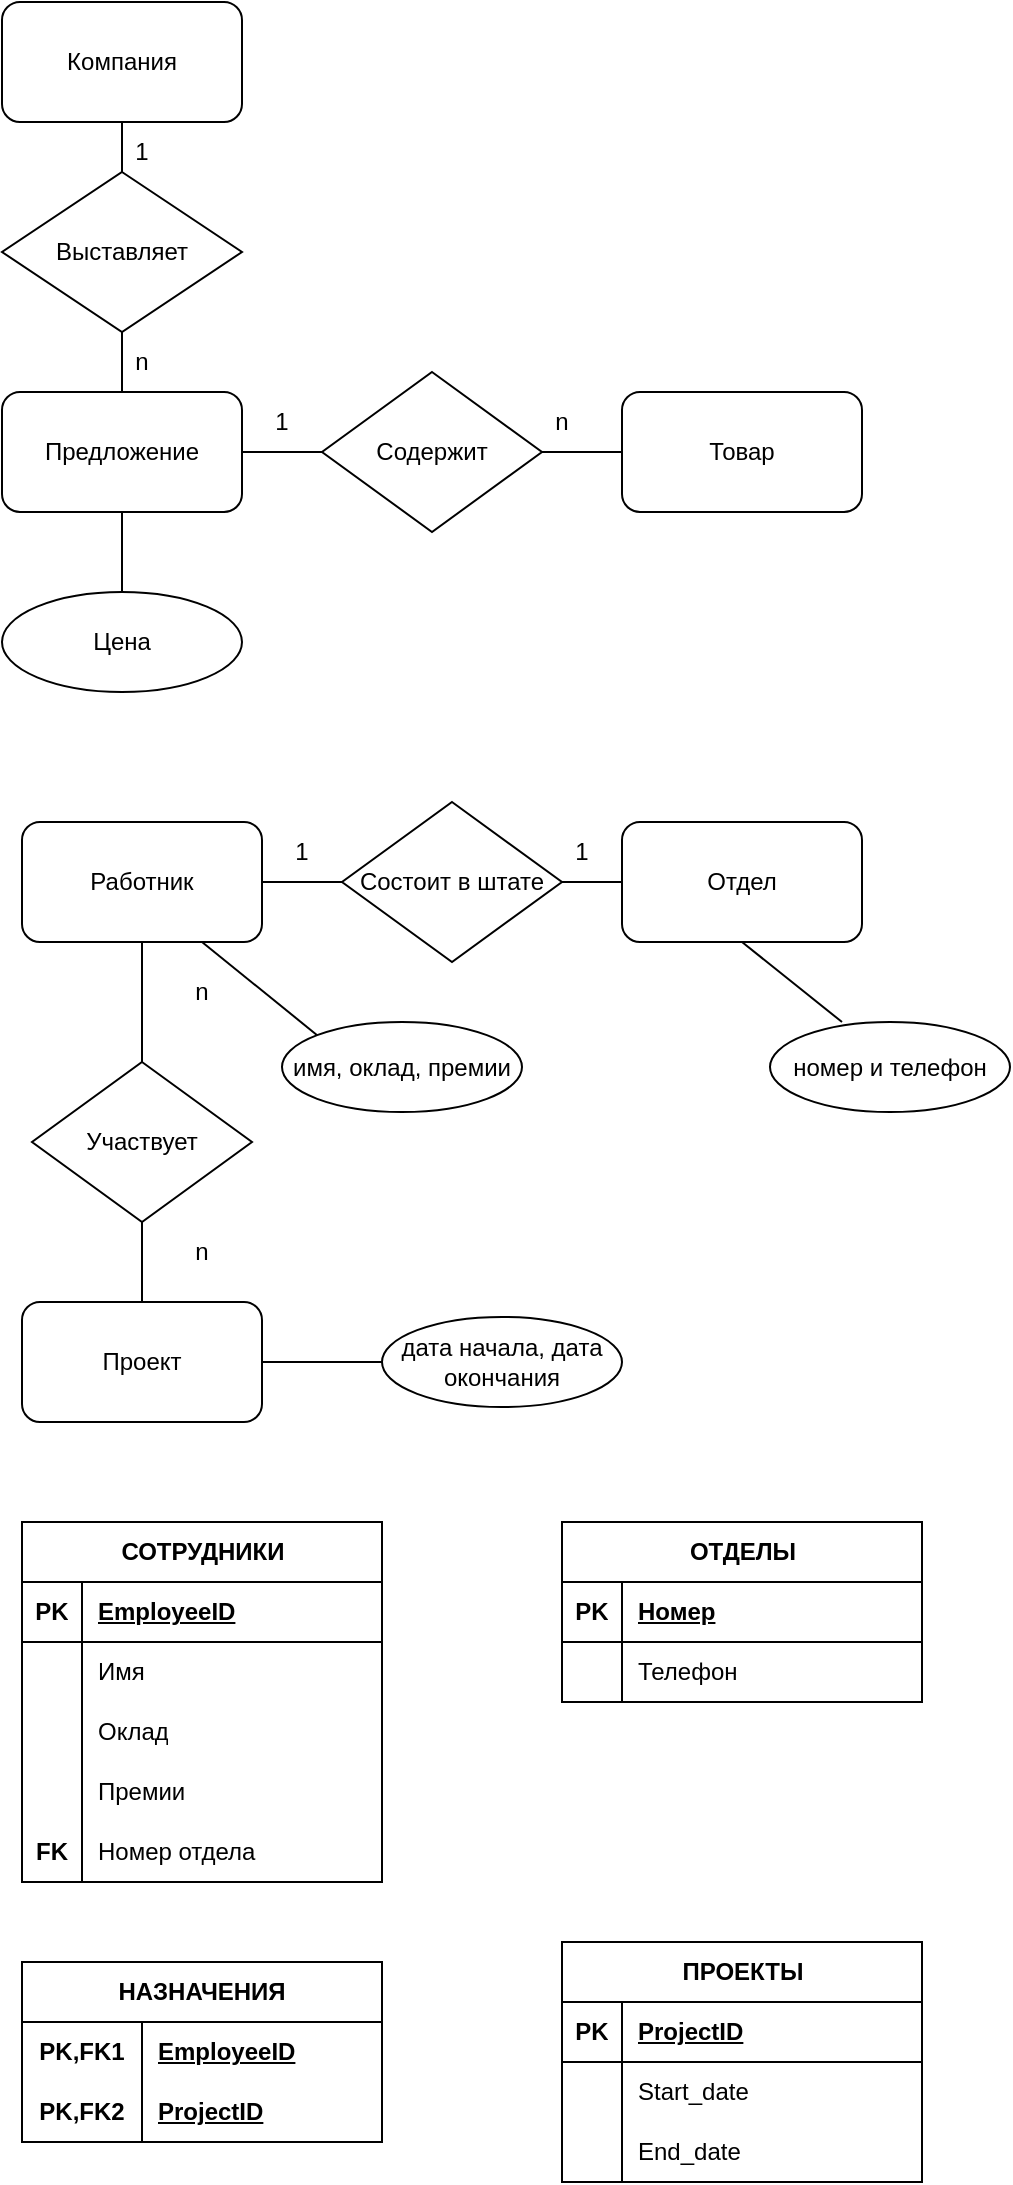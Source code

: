<mxfile version="22.0.8" type="github">
  <diagram name="Страница — 1" id="UUHX7JxRskMSuQOFCscj">
    <mxGraphModel dx="759" dy="450" grid="1" gridSize="10" guides="1" tooltips="1" connect="1" arrows="1" fold="1" page="1" pageScale="1" pageWidth="827" pageHeight="1169" math="0" shadow="0">
      <root>
        <mxCell id="0" />
        <mxCell id="1" parent="0" />
        <mxCell id="3q322_CQMZ6XICB3UxB8-2" value="" style="rounded=1;whiteSpace=wrap;html=1;" vertex="1" parent="1">
          <mxGeometry x="30" y="30" width="120" height="60" as="geometry" />
        </mxCell>
        <mxCell id="3q322_CQMZ6XICB3UxB8-3" value="" style="rhombus;whiteSpace=wrap;html=1;" vertex="1" parent="1">
          <mxGeometry x="30" y="115" width="120" height="80" as="geometry" />
        </mxCell>
        <mxCell id="3q322_CQMZ6XICB3UxB8-4" value="Предложение" style="rounded=1;whiteSpace=wrap;html=1;" vertex="1" parent="1">
          <mxGeometry x="30" y="225" width="120" height="60" as="geometry" />
        </mxCell>
        <mxCell id="3q322_CQMZ6XICB3UxB8-5" value="Товар" style="rounded=1;whiteSpace=wrap;html=1;" vertex="1" parent="1">
          <mxGeometry x="340" y="225" width="120" height="60" as="geometry" />
        </mxCell>
        <mxCell id="3q322_CQMZ6XICB3UxB8-6" value="Содержит" style="rhombus;whiteSpace=wrap;html=1;" vertex="1" parent="1">
          <mxGeometry x="190" y="215" width="110" height="80" as="geometry" />
        </mxCell>
        <mxCell id="3q322_CQMZ6XICB3UxB8-8" value="" style="ellipse;whiteSpace=wrap;html=1;" vertex="1" parent="1">
          <mxGeometry x="30" y="325" width="120" height="50" as="geometry" />
        </mxCell>
        <mxCell id="3q322_CQMZ6XICB3UxB8-11" value="" style="endArrow=none;html=1;rounded=0;entryX=0.5;entryY=1;entryDx=0;entryDy=0;exitX=0.5;exitY=0;exitDx=0;exitDy=0;" edge="1" parent="1" source="3q322_CQMZ6XICB3UxB8-3" target="3q322_CQMZ6XICB3UxB8-2">
          <mxGeometry width="50" height="50" relative="1" as="geometry">
            <mxPoint x="190" y="180" as="sourcePoint" />
            <mxPoint x="240" y="130" as="targetPoint" />
          </mxGeometry>
        </mxCell>
        <mxCell id="3q322_CQMZ6XICB3UxB8-12" value="" style="endArrow=none;html=1;rounded=0;entryX=0.5;entryY=1;entryDx=0;entryDy=0;" edge="1" parent="1" source="3q322_CQMZ6XICB3UxB8-4" target="3q322_CQMZ6XICB3UxB8-3">
          <mxGeometry width="50" height="50" relative="1" as="geometry">
            <mxPoint x="70" y="245" as="sourcePoint" />
            <mxPoint x="120" y="195" as="targetPoint" />
          </mxGeometry>
        </mxCell>
        <mxCell id="3q322_CQMZ6XICB3UxB8-13" value="" style="endArrow=none;html=1;rounded=0;entryX=0;entryY=0.5;entryDx=0;entryDy=0;exitX=1;exitY=0.5;exitDx=0;exitDy=0;" edge="1" parent="1" source="3q322_CQMZ6XICB3UxB8-4" target="3q322_CQMZ6XICB3UxB8-6">
          <mxGeometry width="50" height="50" relative="1" as="geometry">
            <mxPoint x="70" y="205" as="sourcePoint" />
            <mxPoint x="120" y="155" as="targetPoint" />
          </mxGeometry>
        </mxCell>
        <mxCell id="3q322_CQMZ6XICB3UxB8-14" value="" style="endArrow=none;html=1;rounded=0;entryX=0;entryY=0.5;entryDx=0;entryDy=0;exitX=1;exitY=0.5;exitDx=0;exitDy=0;" edge="1" parent="1" source="3q322_CQMZ6XICB3UxB8-6" target="3q322_CQMZ6XICB3UxB8-5">
          <mxGeometry width="50" height="50" relative="1" as="geometry">
            <mxPoint x="70" y="205" as="sourcePoint" />
            <mxPoint x="120" y="155" as="targetPoint" />
          </mxGeometry>
        </mxCell>
        <mxCell id="3q322_CQMZ6XICB3UxB8-15" value="" style="endArrow=none;html=1;rounded=0;entryX=0.5;entryY=1;entryDx=0;entryDy=0;exitX=0.5;exitY=0;exitDx=0;exitDy=0;" edge="1" parent="1" source="3q322_CQMZ6XICB3UxB8-8" target="3q322_CQMZ6XICB3UxB8-4">
          <mxGeometry width="50" height="50" relative="1" as="geometry">
            <mxPoint x="70" y="205" as="sourcePoint" />
            <mxPoint x="120" y="155" as="targetPoint" />
          </mxGeometry>
        </mxCell>
        <mxCell id="3q322_CQMZ6XICB3UxB8-16" value="Компания" style="text;html=1;strokeColor=none;fillColor=none;align=center;verticalAlign=middle;whiteSpace=wrap;rounded=0;" vertex="1" parent="1">
          <mxGeometry x="60" y="45" width="60" height="30" as="geometry" />
        </mxCell>
        <mxCell id="3q322_CQMZ6XICB3UxB8-17" value="Выставляет" style="text;html=1;strokeColor=none;fillColor=none;align=center;verticalAlign=middle;whiteSpace=wrap;rounded=0;" vertex="1" parent="1">
          <mxGeometry x="60" y="140" width="60" height="30" as="geometry" />
        </mxCell>
        <mxCell id="3q322_CQMZ6XICB3UxB8-18" value="1" style="text;html=1;strokeColor=none;fillColor=none;align=center;verticalAlign=middle;whiteSpace=wrap;rounded=0;" vertex="1" parent="1">
          <mxGeometry x="70" y="90" width="60" height="30" as="geometry" />
        </mxCell>
        <mxCell id="3q322_CQMZ6XICB3UxB8-19" value="n" style="text;html=1;strokeColor=none;fillColor=none;align=center;verticalAlign=middle;whiteSpace=wrap;rounded=0;" vertex="1" parent="1">
          <mxGeometry x="70" y="195" width="60" height="30" as="geometry" />
        </mxCell>
        <mxCell id="3q322_CQMZ6XICB3UxB8-20" value="Цена" style="text;html=1;strokeColor=none;fillColor=none;align=center;verticalAlign=middle;whiteSpace=wrap;rounded=0;" vertex="1" parent="1">
          <mxGeometry x="60" y="335" width="60" height="30" as="geometry" />
        </mxCell>
        <mxCell id="3q322_CQMZ6XICB3UxB8-21" value="1" style="text;html=1;strokeColor=none;fillColor=none;align=center;verticalAlign=middle;whiteSpace=wrap;rounded=0;" vertex="1" parent="1">
          <mxGeometry x="140" y="225" width="60" height="30" as="geometry" />
        </mxCell>
        <mxCell id="3q322_CQMZ6XICB3UxB8-22" value="n" style="text;html=1;strokeColor=none;fillColor=none;align=center;verticalAlign=middle;whiteSpace=wrap;rounded=0;" vertex="1" parent="1">
          <mxGeometry x="280" y="225" width="60" height="30" as="geometry" />
        </mxCell>
        <mxCell id="3q322_CQMZ6XICB3UxB8-23" value="" style="rounded=1;whiteSpace=wrap;html=1;" vertex="1" parent="1">
          <mxGeometry x="40" y="440" width="120" height="60" as="geometry" />
        </mxCell>
        <mxCell id="3q322_CQMZ6XICB3UxB8-24" value="" style="rounded=1;whiteSpace=wrap;html=1;" vertex="1" parent="1">
          <mxGeometry x="340" y="440" width="120" height="60" as="geometry" />
        </mxCell>
        <mxCell id="3q322_CQMZ6XICB3UxB8-25" value="Состоит в штате" style="rhombus;whiteSpace=wrap;html=1;" vertex="1" parent="1">
          <mxGeometry x="200" y="430" width="110" height="80" as="geometry" />
        </mxCell>
        <mxCell id="3q322_CQMZ6XICB3UxB8-26" value="" style="endArrow=none;html=1;rounded=0;entryX=0;entryY=0.5;entryDx=0;entryDy=0;" edge="1" parent="1" target="3q322_CQMZ6XICB3UxB8-25">
          <mxGeometry width="50" height="50" relative="1" as="geometry">
            <mxPoint x="160" y="470" as="sourcePoint" />
            <mxPoint x="120" y="400" as="targetPoint" />
          </mxGeometry>
        </mxCell>
        <mxCell id="3q322_CQMZ6XICB3UxB8-27" value="" style="endArrow=none;html=1;rounded=0;entryX=0;entryY=0.5;entryDx=0;entryDy=0;exitX=1;exitY=0.5;exitDx=0;exitDy=0;" edge="1" parent="1" source="3q322_CQMZ6XICB3UxB8-25" target="3q322_CQMZ6XICB3UxB8-24">
          <mxGeometry width="50" height="50" relative="1" as="geometry">
            <mxPoint x="70" y="450" as="sourcePoint" />
            <mxPoint x="120" y="400" as="targetPoint" />
          </mxGeometry>
        </mxCell>
        <mxCell id="3q322_CQMZ6XICB3UxB8-28" value="Работник" style="text;html=1;strokeColor=none;fillColor=none;align=center;verticalAlign=middle;whiteSpace=wrap;rounded=0;" vertex="1" parent="1">
          <mxGeometry x="70" y="455" width="60" height="30" as="geometry" />
        </mxCell>
        <mxCell id="3q322_CQMZ6XICB3UxB8-29" value="Отдел" style="text;html=1;strokeColor=none;fillColor=none;align=center;verticalAlign=middle;whiteSpace=wrap;rounded=0;" vertex="1" parent="1">
          <mxGeometry x="370" y="455" width="60" height="30" as="geometry" />
        </mxCell>
        <mxCell id="3q322_CQMZ6XICB3UxB8-30" value="" style="endArrow=none;html=1;rounded=0;entryX=0.5;entryY=1;entryDx=0;entryDy=0;" edge="1" parent="1" target="3q322_CQMZ6XICB3UxB8-23">
          <mxGeometry width="50" height="50" relative="1" as="geometry">
            <mxPoint x="100" y="560" as="sourcePoint" />
            <mxPoint x="120" y="400" as="targetPoint" />
          </mxGeometry>
        </mxCell>
        <mxCell id="3q322_CQMZ6XICB3UxB8-31" value="" style="rhombus;whiteSpace=wrap;html=1;" vertex="1" parent="1">
          <mxGeometry x="45" y="560" width="110" height="80" as="geometry" />
        </mxCell>
        <mxCell id="3q322_CQMZ6XICB3UxB8-32" value="" style="endArrow=none;html=1;rounded=0;entryX=0.5;entryY=1;entryDx=0;entryDy=0;" edge="1" parent="1" target="3q322_CQMZ6XICB3UxB8-31">
          <mxGeometry width="50" height="50" relative="1" as="geometry">
            <mxPoint x="100" y="690" as="sourcePoint" />
            <mxPoint x="120" y="640" as="targetPoint" />
          </mxGeometry>
        </mxCell>
        <mxCell id="3q322_CQMZ6XICB3UxB8-33" value="Участвует" style="text;html=1;strokeColor=none;fillColor=none;align=center;verticalAlign=middle;whiteSpace=wrap;rounded=0;" vertex="1" parent="1">
          <mxGeometry x="70" y="585" width="60" height="30" as="geometry" />
        </mxCell>
        <mxCell id="3q322_CQMZ6XICB3UxB8-34" value="" style="rounded=1;whiteSpace=wrap;html=1;" vertex="1" parent="1">
          <mxGeometry x="40" y="680" width="120" height="60" as="geometry" />
        </mxCell>
        <mxCell id="3q322_CQMZ6XICB3UxB8-35" value="Проект" style="text;html=1;strokeColor=none;fillColor=none;align=center;verticalAlign=middle;whiteSpace=wrap;rounded=0;" vertex="1" parent="1">
          <mxGeometry x="70" y="695" width="60" height="30" as="geometry" />
        </mxCell>
        <mxCell id="3q322_CQMZ6XICB3UxB8-36" value="1" style="text;html=1;strokeColor=none;fillColor=none;align=center;verticalAlign=middle;whiteSpace=wrap;rounded=0;" vertex="1" parent="1">
          <mxGeometry x="150" y="440" width="60" height="30" as="geometry" />
        </mxCell>
        <mxCell id="3q322_CQMZ6XICB3UxB8-37" value="1" style="text;html=1;strokeColor=none;fillColor=none;align=center;verticalAlign=middle;whiteSpace=wrap;rounded=0;" vertex="1" parent="1">
          <mxGeometry x="290" y="440" width="60" height="30" as="geometry" />
        </mxCell>
        <mxCell id="3q322_CQMZ6XICB3UxB8-38" value="n" style="text;html=1;strokeColor=none;fillColor=none;align=center;verticalAlign=middle;whiteSpace=wrap;rounded=0;" vertex="1" parent="1">
          <mxGeometry x="100" y="510" width="60" height="30" as="geometry" />
        </mxCell>
        <mxCell id="3q322_CQMZ6XICB3UxB8-39" value="n" style="text;html=1;strokeColor=none;fillColor=none;align=center;verticalAlign=middle;whiteSpace=wrap;rounded=0;" vertex="1" parent="1">
          <mxGeometry x="100" y="640" width="60" height="30" as="geometry" />
        </mxCell>
        <mxCell id="3q322_CQMZ6XICB3UxB8-40" value="имя, оклад, премии" style="ellipse;whiteSpace=wrap;html=1;" vertex="1" parent="1">
          <mxGeometry x="170" y="540" width="120" height="45" as="geometry" />
        </mxCell>
        <mxCell id="3q322_CQMZ6XICB3UxB8-41" value="" style="endArrow=none;html=1;rounded=0;entryX=0.75;entryY=1;entryDx=0;entryDy=0;exitX=0;exitY=0;exitDx=0;exitDy=0;" edge="1" parent="1" source="3q322_CQMZ6XICB3UxB8-40" target="3q322_CQMZ6XICB3UxB8-23">
          <mxGeometry width="50" height="50" relative="1" as="geometry">
            <mxPoint x="70" y="600" as="sourcePoint" />
            <mxPoint x="120" y="550" as="targetPoint" />
          </mxGeometry>
        </mxCell>
        <mxCell id="3q322_CQMZ6XICB3UxB8-43" value="" style="endArrow=none;html=1;rounded=0;entryX=0.5;entryY=1;entryDx=0;entryDy=0;" edge="1" parent="1" target="3q322_CQMZ6XICB3UxB8-24">
          <mxGeometry width="50" height="50" relative="1" as="geometry">
            <mxPoint x="450" y="540" as="sourcePoint" />
            <mxPoint x="120" y="550" as="targetPoint" />
          </mxGeometry>
        </mxCell>
        <mxCell id="3q322_CQMZ6XICB3UxB8-44" value="номер и телефон" style="ellipse;whiteSpace=wrap;html=1;" vertex="1" parent="1">
          <mxGeometry x="414" y="540" width="120" height="45" as="geometry" />
        </mxCell>
        <mxCell id="3q322_CQMZ6XICB3UxB8-45" value="дата начала, дата окончания" style="ellipse;whiteSpace=wrap;html=1;" vertex="1" parent="1">
          <mxGeometry x="220" y="687.5" width="120" height="45" as="geometry" />
        </mxCell>
        <mxCell id="3q322_CQMZ6XICB3UxB8-46" value="" style="endArrow=none;html=1;rounded=0;entryX=0;entryY=0.5;entryDx=0;entryDy=0;exitX=1;exitY=0.5;exitDx=0;exitDy=0;" edge="1" parent="1" source="3q322_CQMZ6XICB3UxB8-34" target="3q322_CQMZ6XICB3UxB8-45">
          <mxGeometry width="50" height="50" relative="1" as="geometry">
            <mxPoint x="140" y="720" as="sourcePoint" />
            <mxPoint x="190" y="670" as="targetPoint" />
          </mxGeometry>
        </mxCell>
        <mxCell id="3q322_CQMZ6XICB3UxB8-47" value="СОТРУДНИКИ" style="shape=table;startSize=30;container=1;collapsible=1;childLayout=tableLayout;fixedRows=1;rowLines=0;fontStyle=1;align=center;resizeLast=1;html=1;" vertex="1" parent="1">
          <mxGeometry x="40" y="790" width="180" height="180" as="geometry">
            <mxRectangle x="40" y="790" width="70" height="30" as="alternateBounds" />
          </mxGeometry>
        </mxCell>
        <mxCell id="3q322_CQMZ6XICB3UxB8-48" value="" style="shape=tableRow;horizontal=0;startSize=0;swimlaneHead=0;swimlaneBody=0;fillColor=none;collapsible=0;dropTarget=0;points=[[0,0.5],[1,0.5]];portConstraint=eastwest;top=0;left=0;right=0;bottom=1;" vertex="1" parent="3q322_CQMZ6XICB3UxB8-47">
          <mxGeometry y="30" width="180" height="30" as="geometry" />
        </mxCell>
        <mxCell id="3q322_CQMZ6XICB3UxB8-49" value="PK" style="shape=partialRectangle;connectable=0;fillColor=none;top=0;left=0;bottom=0;right=0;fontStyle=1;overflow=hidden;whiteSpace=wrap;html=1;" vertex="1" parent="3q322_CQMZ6XICB3UxB8-48">
          <mxGeometry width="30" height="30" as="geometry">
            <mxRectangle width="30" height="30" as="alternateBounds" />
          </mxGeometry>
        </mxCell>
        <mxCell id="3q322_CQMZ6XICB3UxB8-50" value="EmployeeID" style="shape=partialRectangle;connectable=0;fillColor=none;top=0;left=0;bottom=0;right=0;align=left;spacingLeft=6;fontStyle=5;overflow=hidden;whiteSpace=wrap;html=1;" vertex="1" parent="3q322_CQMZ6XICB3UxB8-48">
          <mxGeometry x="30" width="150" height="30" as="geometry">
            <mxRectangle width="150" height="30" as="alternateBounds" />
          </mxGeometry>
        </mxCell>
        <mxCell id="3q322_CQMZ6XICB3UxB8-51" value="" style="shape=tableRow;horizontal=0;startSize=0;swimlaneHead=0;swimlaneBody=0;fillColor=none;collapsible=0;dropTarget=0;points=[[0,0.5],[1,0.5]];portConstraint=eastwest;top=0;left=0;right=0;bottom=0;" vertex="1" parent="3q322_CQMZ6XICB3UxB8-47">
          <mxGeometry y="60" width="180" height="30" as="geometry" />
        </mxCell>
        <mxCell id="3q322_CQMZ6XICB3UxB8-52" value="" style="shape=partialRectangle;connectable=0;fillColor=none;top=0;left=0;bottom=0;right=0;editable=1;overflow=hidden;whiteSpace=wrap;html=1;" vertex="1" parent="3q322_CQMZ6XICB3UxB8-51">
          <mxGeometry width="30" height="30" as="geometry">
            <mxRectangle width="30" height="30" as="alternateBounds" />
          </mxGeometry>
        </mxCell>
        <mxCell id="3q322_CQMZ6XICB3UxB8-53" value="Имя" style="shape=partialRectangle;connectable=0;fillColor=none;top=0;left=0;bottom=0;right=0;align=left;spacingLeft=6;overflow=hidden;whiteSpace=wrap;html=1;" vertex="1" parent="3q322_CQMZ6XICB3UxB8-51">
          <mxGeometry x="30" width="150" height="30" as="geometry">
            <mxRectangle width="150" height="30" as="alternateBounds" />
          </mxGeometry>
        </mxCell>
        <mxCell id="3q322_CQMZ6XICB3UxB8-54" value="" style="shape=tableRow;horizontal=0;startSize=0;swimlaneHead=0;swimlaneBody=0;fillColor=none;collapsible=0;dropTarget=0;points=[[0,0.5],[1,0.5]];portConstraint=eastwest;top=0;left=0;right=0;bottom=0;" vertex="1" parent="3q322_CQMZ6XICB3UxB8-47">
          <mxGeometry y="90" width="180" height="30" as="geometry" />
        </mxCell>
        <mxCell id="3q322_CQMZ6XICB3UxB8-55" value="" style="shape=partialRectangle;connectable=0;fillColor=none;top=0;left=0;bottom=0;right=0;editable=1;overflow=hidden;whiteSpace=wrap;html=1;" vertex="1" parent="3q322_CQMZ6XICB3UxB8-54">
          <mxGeometry width="30" height="30" as="geometry">
            <mxRectangle width="30" height="30" as="alternateBounds" />
          </mxGeometry>
        </mxCell>
        <mxCell id="3q322_CQMZ6XICB3UxB8-56" value="Оклад" style="shape=partialRectangle;connectable=0;fillColor=none;top=0;left=0;bottom=0;right=0;align=left;spacingLeft=6;overflow=hidden;whiteSpace=wrap;html=1;" vertex="1" parent="3q322_CQMZ6XICB3UxB8-54">
          <mxGeometry x="30" width="150" height="30" as="geometry">
            <mxRectangle width="150" height="30" as="alternateBounds" />
          </mxGeometry>
        </mxCell>
        <mxCell id="3q322_CQMZ6XICB3UxB8-57" value="" style="shape=tableRow;horizontal=0;startSize=0;swimlaneHead=0;swimlaneBody=0;fillColor=none;collapsible=0;dropTarget=0;points=[[0,0.5],[1,0.5]];portConstraint=eastwest;top=0;left=0;right=0;bottom=0;" vertex="1" parent="3q322_CQMZ6XICB3UxB8-47">
          <mxGeometry y="120" width="180" height="30" as="geometry" />
        </mxCell>
        <mxCell id="3q322_CQMZ6XICB3UxB8-58" value="" style="shape=partialRectangle;connectable=0;fillColor=none;top=0;left=0;bottom=0;right=0;editable=1;overflow=hidden;whiteSpace=wrap;html=1;" vertex="1" parent="3q322_CQMZ6XICB3UxB8-57">
          <mxGeometry width="30" height="30" as="geometry">
            <mxRectangle width="30" height="30" as="alternateBounds" />
          </mxGeometry>
        </mxCell>
        <mxCell id="3q322_CQMZ6XICB3UxB8-59" value="Премии" style="shape=partialRectangle;connectable=0;fillColor=none;top=0;left=0;bottom=0;right=0;align=left;spacingLeft=6;overflow=hidden;whiteSpace=wrap;html=1;" vertex="1" parent="3q322_CQMZ6XICB3UxB8-57">
          <mxGeometry x="30" width="150" height="30" as="geometry">
            <mxRectangle width="150" height="30" as="alternateBounds" />
          </mxGeometry>
        </mxCell>
        <mxCell id="3q322_CQMZ6XICB3UxB8-102" value="" style="shape=tableRow;horizontal=0;startSize=0;swimlaneHead=0;swimlaneBody=0;fillColor=none;collapsible=0;dropTarget=0;points=[[0,0.5],[1,0.5]];portConstraint=eastwest;top=0;left=0;right=0;bottom=0;" vertex="1" parent="3q322_CQMZ6XICB3UxB8-47">
          <mxGeometry y="150" width="180" height="30" as="geometry" />
        </mxCell>
        <mxCell id="3q322_CQMZ6XICB3UxB8-103" value="&lt;b&gt;FK&lt;/b&gt;" style="shape=partialRectangle;connectable=0;fillColor=none;top=0;left=0;bottom=0;right=0;editable=1;overflow=hidden;whiteSpace=wrap;html=1;" vertex="1" parent="3q322_CQMZ6XICB3UxB8-102">
          <mxGeometry width="30" height="30" as="geometry">
            <mxRectangle width="30" height="30" as="alternateBounds" />
          </mxGeometry>
        </mxCell>
        <mxCell id="3q322_CQMZ6XICB3UxB8-104" value="Номер отдела" style="shape=partialRectangle;connectable=0;fillColor=none;top=0;left=0;bottom=0;right=0;align=left;spacingLeft=6;overflow=hidden;whiteSpace=wrap;html=1;" vertex="1" parent="3q322_CQMZ6XICB3UxB8-102">
          <mxGeometry x="30" width="150" height="30" as="geometry">
            <mxRectangle width="150" height="30" as="alternateBounds" />
          </mxGeometry>
        </mxCell>
        <mxCell id="3q322_CQMZ6XICB3UxB8-60" value="НАЗНАЧЕНИЯ" style="shape=table;startSize=30;container=1;collapsible=1;childLayout=tableLayout;fixedRows=1;rowLines=0;fontStyle=1;align=center;resizeLast=1;html=1;whiteSpace=wrap;" vertex="1" parent="1">
          <mxGeometry x="40" y="1010" width="180" height="90" as="geometry" />
        </mxCell>
        <mxCell id="3q322_CQMZ6XICB3UxB8-61" value="" style="shape=tableRow;horizontal=0;startSize=0;swimlaneHead=0;swimlaneBody=0;fillColor=none;collapsible=0;dropTarget=0;points=[[0,0.5],[1,0.5]];portConstraint=eastwest;top=0;left=0;right=0;bottom=0;html=1;" vertex="1" parent="3q322_CQMZ6XICB3UxB8-60">
          <mxGeometry y="30" width="180" height="30" as="geometry" />
        </mxCell>
        <mxCell id="3q322_CQMZ6XICB3UxB8-62" value="PK,FK1" style="shape=partialRectangle;connectable=0;fillColor=none;top=0;left=0;bottom=0;right=0;fontStyle=1;overflow=hidden;html=1;whiteSpace=wrap;" vertex="1" parent="3q322_CQMZ6XICB3UxB8-61">
          <mxGeometry width="60" height="30" as="geometry">
            <mxRectangle width="60" height="30" as="alternateBounds" />
          </mxGeometry>
        </mxCell>
        <mxCell id="3q322_CQMZ6XICB3UxB8-63" value="EmployeeID" style="shape=partialRectangle;connectable=0;fillColor=none;top=0;left=0;bottom=0;right=0;align=left;spacingLeft=6;fontStyle=5;overflow=hidden;html=1;whiteSpace=wrap;" vertex="1" parent="3q322_CQMZ6XICB3UxB8-61">
          <mxGeometry x="60" width="120" height="30" as="geometry">
            <mxRectangle width="120" height="30" as="alternateBounds" />
          </mxGeometry>
        </mxCell>
        <mxCell id="3q322_CQMZ6XICB3UxB8-64" value="" style="shape=tableRow;horizontal=0;startSize=0;swimlaneHead=0;swimlaneBody=0;fillColor=none;collapsible=0;dropTarget=0;points=[[0,0.5],[1,0.5]];portConstraint=eastwest;top=0;left=0;right=0;bottom=1;html=1;" vertex="1" parent="3q322_CQMZ6XICB3UxB8-60">
          <mxGeometry y="60" width="180" height="30" as="geometry" />
        </mxCell>
        <mxCell id="3q322_CQMZ6XICB3UxB8-65" value="PK,FK2" style="shape=partialRectangle;connectable=0;fillColor=none;top=0;left=0;bottom=0;right=0;fontStyle=1;overflow=hidden;html=1;whiteSpace=wrap;" vertex="1" parent="3q322_CQMZ6XICB3UxB8-64">
          <mxGeometry width="60" height="30" as="geometry">
            <mxRectangle width="60" height="30" as="alternateBounds" />
          </mxGeometry>
        </mxCell>
        <mxCell id="3q322_CQMZ6XICB3UxB8-66" value="ProjectID" style="shape=partialRectangle;connectable=0;fillColor=none;top=0;left=0;bottom=0;right=0;align=left;spacingLeft=6;fontStyle=5;overflow=hidden;html=1;whiteSpace=wrap;" vertex="1" parent="3q322_CQMZ6XICB3UxB8-64">
          <mxGeometry x="60" width="120" height="30" as="geometry">
            <mxRectangle width="120" height="30" as="alternateBounds" />
          </mxGeometry>
        </mxCell>
        <mxCell id="3q322_CQMZ6XICB3UxB8-73" value="ПРОЕКТЫ" style="shape=table;startSize=30;container=1;collapsible=1;childLayout=tableLayout;fixedRows=1;rowLines=0;fontStyle=1;align=center;resizeLast=1;html=1;" vertex="1" parent="1">
          <mxGeometry x="310" y="1000" width="180" height="120" as="geometry" />
        </mxCell>
        <mxCell id="3q322_CQMZ6XICB3UxB8-74" value="" style="shape=tableRow;horizontal=0;startSize=0;swimlaneHead=0;swimlaneBody=0;fillColor=none;collapsible=0;dropTarget=0;points=[[0,0.5],[1,0.5]];portConstraint=eastwest;top=0;left=0;right=0;bottom=1;" vertex="1" parent="3q322_CQMZ6XICB3UxB8-73">
          <mxGeometry y="30" width="180" height="30" as="geometry" />
        </mxCell>
        <mxCell id="3q322_CQMZ6XICB3UxB8-75" value="PK" style="shape=partialRectangle;connectable=0;fillColor=none;top=0;left=0;bottom=0;right=0;fontStyle=1;overflow=hidden;whiteSpace=wrap;html=1;" vertex="1" parent="3q322_CQMZ6XICB3UxB8-74">
          <mxGeometry width="30" height="30" as="geometry">
            <mxRectangle width="30" height="30" as="alternateBounds" />
          </mxGeometry>
        </mxCell>
        <mxCell id="3q322_CQMZ6XICB3UxB8-76" value="ProjectID" style="shape=partialRectangle;connectable=0;fillColor=none;top=0;left=0;bottom=0;right=0;align=left;spacingLeft=6;fontStyle=5;overflow=hidden;whiteSpace=wrap;html=1;" vertex="1" parent="3q322_CQMZ6XICB3UxB8-74">
          <mxGeometry x="30" width="150" height="30" as="geometry">
            <mxRectangle width="150" height="30" as="alternateBounds" />
          </mxGeometry>
        </mxCell>
        <mxCell id="3q322_CQMZ6XICB3UxB8-77" value="" style="shape=tableRow;horizontal=0;startSize=0;swimlaneHead=0;swimlaneBody=0;fillColor=none;collapsible=0;dropTarget=0;points=[[0,0.5],[1,0.5]];portConstraint=eastwest;top=0;left=0;right=0;bottom=0;" vertex="1" parent="3q322_CQMZ6XICB3UxB8-73">
          <mxGeometry y="60" width="180" height="30" as="geometry" />
        </mxCell>
        <mxCell id="3q322_CQMZ6XICB3UxB8-78" value="" style="shape=partialRectangle;connectable=0;fillColor=none;top=0;left=0;bottom=0;right=0;editable=1;overflow=hidden;whiteSpace=wrap;html=1;" vertex="1" parent="3q322_CQMZ6XICB3UxB8-77">
          <mxGeometry width="30" height="30" as="geometry">
            <mxRectangle width="30" height="30" as="alternateBounds" />
          </mxGeometry>
        </mxCell>
        <mxCell id="3q322_CQMZ6XICB3UxB8-79" value="Start_date" style="shape=partialRectangle;connectable=0;fillColor=none;top=0;left=0;bottom=0;right=0;align=left;spacingLeft=6;overflow=hidden;whiteSpace=wrap;html=1;" vertex="1" parent="3q322_CQMZ6XICB3UxB8-77">
          <mxGeometry x="30" width="150" height="30" as="geometry">
            <mxRectangle width="150" height="30" as="alternateBounds" />
          </mxGeometry>
        </mxCell>
        <mxCell id="3q322_CQMZ6XICB3UxB8-80" value="" style="shape=tableRow;horizontal=0;startSize=0;swimlaneHead=0;swimlaneBody=0;fillColor=none;collapsible=0;dropTarget=0;points=[[0,0.5],[1,0.5]];portConstraint=eastwest;top=0;left=0;right=0;bottom=0;" vertex="1" parent="3q322_CQMZ6XICB3UxB8-73">
          <mxGeometry y="90" width="180" height="30" as="geometry" />
        </mxCell>
        <mxCell id="3q322_CQMZ6XICB3UxB8-81" value="" style="shape=partialRectangle;connectable=0;fillColor=none;top=0;left=0;bottom=0;right=0;editable=1;overflow=hidden;whiteSpace=wrap;html=1;" vertex="1" parent="3q322_CQMZ6XICB3UxB8-80">
          <mxGeometry width="30" height="30" as="geometry">
            <mxRectangle width="30" height="30" as="alternateBounds" />
          </mxGeometry>
        </mxCell>
        <mxCell id="3q322_CQMZ6XICB3UxB8-82" value="End_date" style="shape=partialRectangle;connectable=0;fillColor=none;top=0;left=0;bottom=0;right=0;align=left;spacingLeft=6;overflow=hidden;whiteSpace=wrap;html=1;" vertex="1" parent="3q322_CQMZ6XICB3UxB8-80">
          <mxGeometry x="30" width="150" height="30" as="geometry">
            <mxRectangle width="150" height="30" as="alternateBounds" />
          </mxGeometry>
        </mxCell>
        <mxCell id="3q322_CQMZ6XICB3UxB8-86" value="ОТДЕЛЫ" style="shape=table;startSize=30;container=1;collapsible=1;childLayout=tableLayout;fixedRows=1;rowLines=0;fontStyle=1;align=center;resizeLast=1;html=1;" vertex="1" parent="1">
          <mxGeometry x="310" y="790" width="180" height="90" as="geometry" />
        </mxCell>
        <mxCell id="3q322_CQMZ6XICB3UxB8-87" value="" style="shape=tableRow;horizontal=0;startSize=0;swimlaneHead=0;swimlaneBody=0;fillColor=none;collapsible=0;dropTarget=0;points=[[0,0.5],[1,0.5]];portConstraint=eastwest;top=0;left=0;right=0;bottom=1;" vertex="1" parent="3q322_CQMZ6XICB3UxB8-86">
          <mxGeometry y="30" width="180" height="30" as="geometry" />
        </mxCell>
        <mxCell id="3q322_CQMZ6XICB3UxB8-88" value="PK" style="shape=partialRectangle;connectable=0;fillColor=none;top=0;left=0;bottom=0;right=0;fontStyle=1;overflow=hidden;whiteSpace=wrap;html=1;" vertex="1" parent="3q322_CQMZ6XICB3UxB8-87">
          <mxGeometry width="30" height="30" as="geometry">
            <mxRectangle width="30" height="30" as="alternateBounds" />
          </mxGeometry>
        </mxCell>
        <mxCell id="3q322_CQMZ6XICB3UxB8-89" value="Номер" style="shape=partialRectangle;connectable=0;fillColor=none;top=0;left=0;bottom=0;right=0;align=left;spacingLeft=6;fontStyle=5;overflow=hidden;whiteSpace=wrap;html=1;" vertex="1" parent="3q322_CQMZ6XICB3UxB8-87">
          <mxGeometry x="30" width="150" height="30" as="geometry">
            <mxRectangle width="150" height="30" as="alternateBounds" />
          </mxGeometry>
        </mxCell>
        <mxCell id="3q322_CQMZ6XICB3UxB8-90" value="" style="shape=tableRow;horizontal=0;startSize=0;swimlaneHead=0;swimlaneBody=0;fillColor=none;collapsible=0;dropTarget=0;points=[[0,0.5],[1,0.5]];portConstraint=eastwest;top=0;left=0;right=0;bottom=0;" vertex="1" parent="3q322_CQMZ6XICB3UxB8-86">
          <mxGeometry y="60" width="180" height="30" as="geometry" />
        </mxCell>
        <mxCell id="3q322_CQMZ6XICB3UxB8-91" value="" style="shape=partialRectangle;connectable=0;fillColor=none;top=0;left=0;bottom=0;right=0;editable=1;overflow=hidden;whiteSpace=wrap;html=1;" vertex="1" parent="3q322_CQMZ6XICB3UxB8-90">
          <mxGeometry width="30" height="30" as="geometry">
            <mxRectangle width="30" height="30" as="alternateBounds" />
          </mxGeometry>
        </mxCell>
        <mxCell id="3q322_CQMZ6XICB3UxB8-92" value="Телефон" style="shape=partialRectangle;connectable=0;fillColor=none;top=0;left=0;bottom=0;right=0;align=left;spacingLeft=6;overflow=hidden;whiteSpace=wrap;html=1;" vertex="1" parent="3q322_CQMZ6XICB3UxB8-90">
          <mxGeometry x="30" width="150" height="30" as="geometry">
            <mxRectangle width="150" height="30" as="alternateBounds" />
          </mxGeometry>
        </mxCell>
      </root>
    </mxGraphModel>
  </diagram>
</mxfile>
